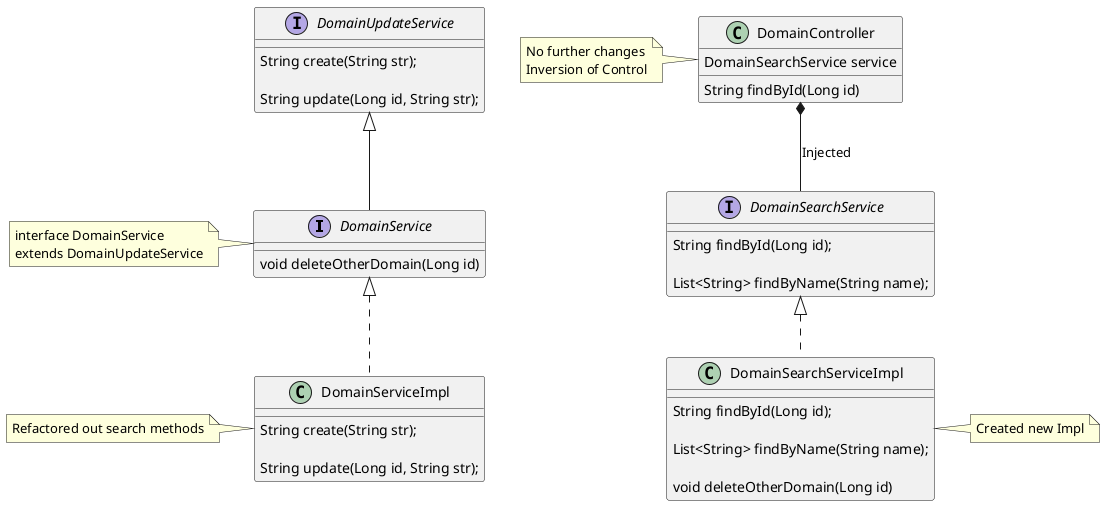 @startuml
interface DomainService extends DomainUpdateService{
    void deleteOtherDomain(Long id)

}

note left of DomainService: interface DomainService \nextends DomainUpdateService
interface DomainSearchService {
    String findById(Long id);

    List<String> findByName(String name);
}

interface DomainUpdateService {
    String create(String str);

    String update(Long id, String str);
}

class DomainServiceImpl implements DomainService {

    String create(String str);

    String update(Long id, String str);
}

class DomainSearchServiceImpl implements DomainSearchService {
    String findById(Long id);

    List<String> findByName(String name);

    void deleteOtherDomain(Long id)
}


class DomainController {
    DomainSearchService service

    String findById(Long id)

}

DomainController *-- DomainSearchService : Injected
note left of DomainServiceImpl: Refactored out search methods
note left of DomainController: No further changes\nInversion of Control
note right of DomainSearchServiceImpl: Created new Impl

@enduml
